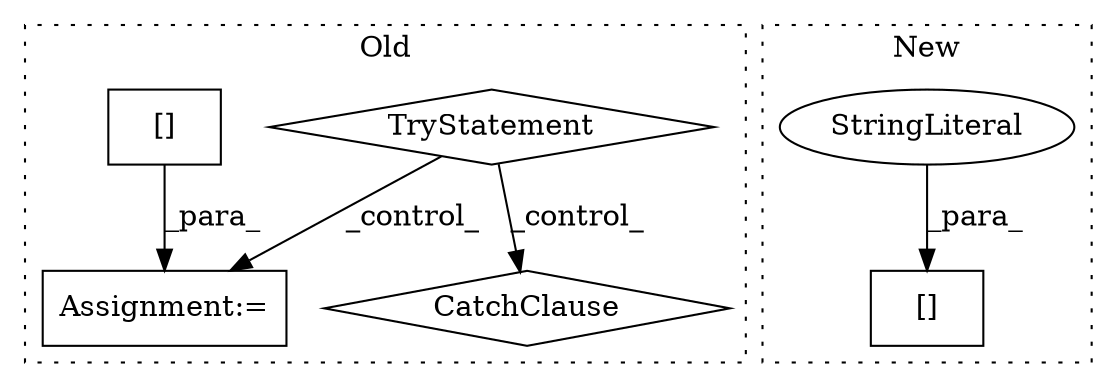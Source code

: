 digraph G {
subgraph cluster0 {
1 [label="TryStatement" a="54" s="2084" l="4" shape="diamond"];
3 [label="CatchClause" a="12" s="2441,2499" l="13,2" shape="diamond"];
4 [label="Assignment:=" a="7" s="2278,2357" l="61,2" shape="box"];
6 [label="[]" a="2" s="2347,2356" l="8,1" shape="box"];
label = "Old";
style="dotted";
}
subgraph cluster1 {
2 [label="[]" a="2" s="2042,2063" l="12,1" shape="box"];
5 [label="StringLiteral" a="45" s="2054" l="9" shape="ellipse"];
label = "New";
style="dotted";
}
1 -> 3 [label="_control_"];
1 -> 4 [label="_control_"];
5 -> 2 [label="_para_"];
6 -> 4 [label="_para_"];
}